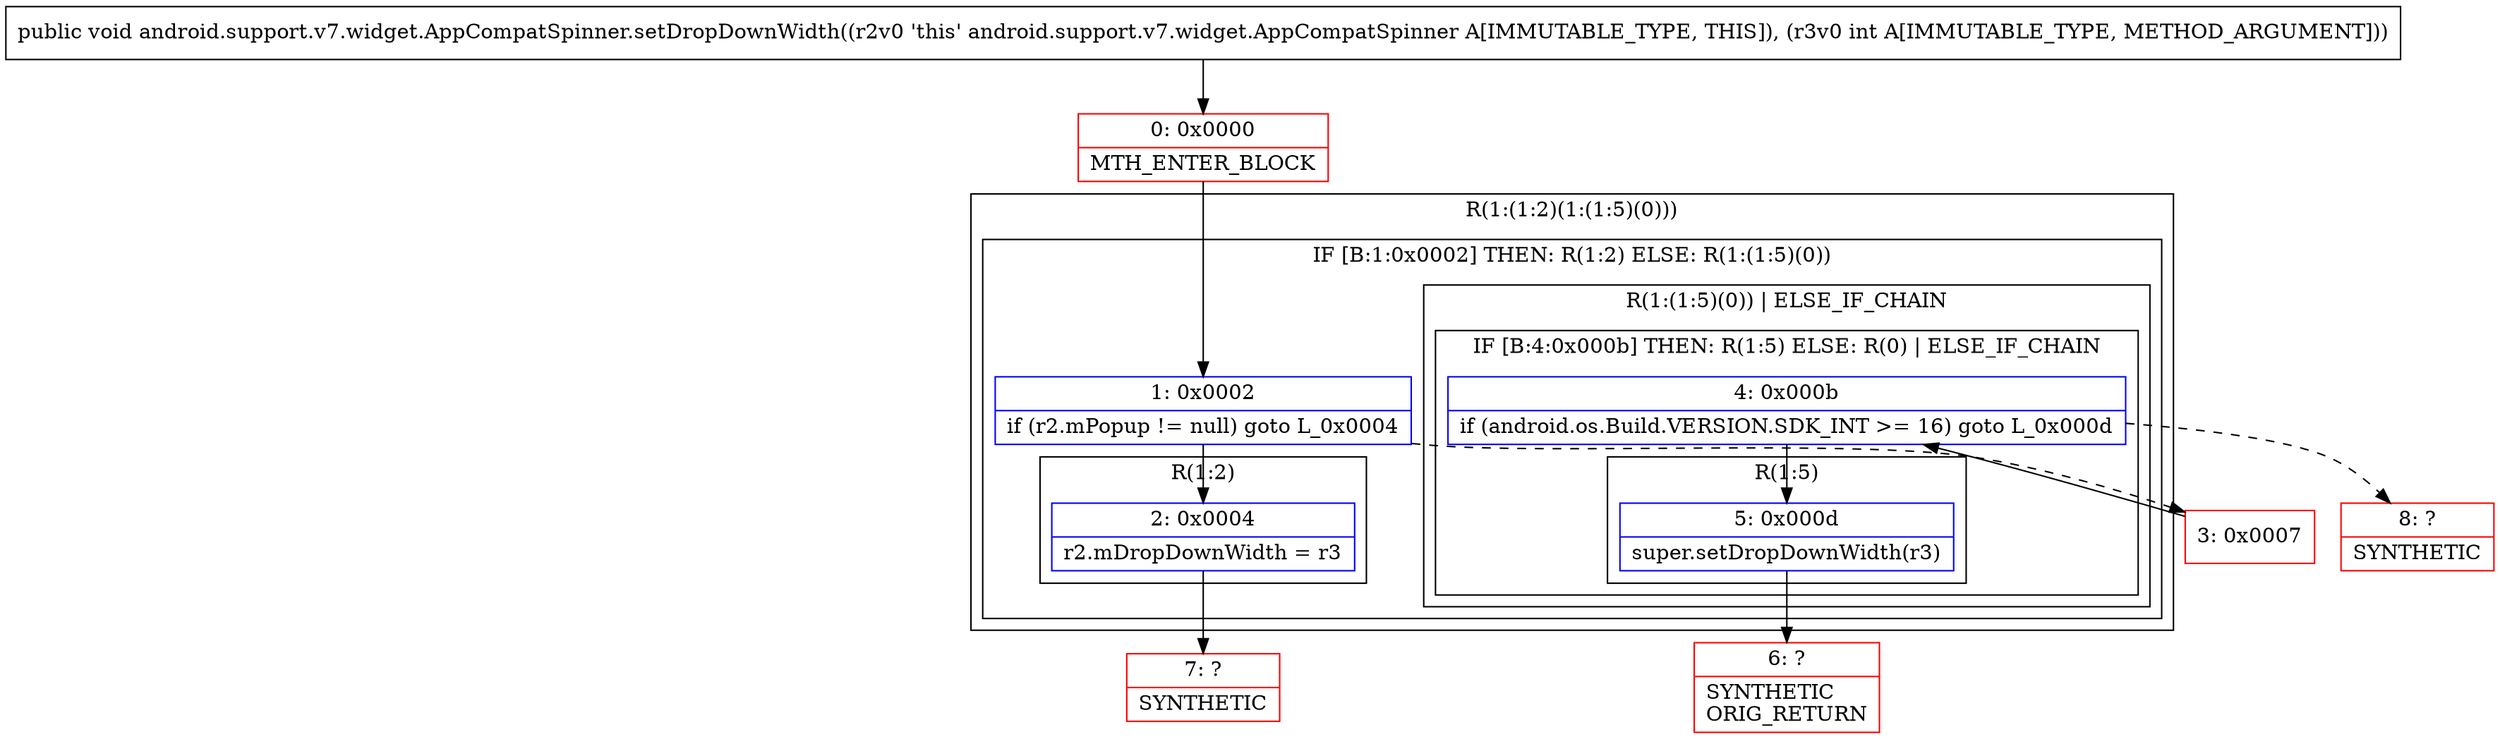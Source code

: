 digraph "CFG forandroid.support.v7.widget.AppCompatSpinner.setDropDownWidth(I)V" {
subgraph cluster_Region_1877371372 {
label = "R(1:(1:2)(1:(1:5)(0)))";
node [shape=record,color=blue];
subgraph cluster_IfRegion_1171690252 {
label = "IF [B:1:0x0002] THEN: R(1:2) ELSE: R(1:(1:5)(0))";
node [shape=record,color=blue];
Node_1 [shape=record,label="{1\:\ 0x0002|if (r2.mPopup != null) goto L_0x0004\l}"];
subgraph cluster_Region_1756567697 {
label = "R(1:2)";
node [shape=record,color=blue];
Node_2 [shape=record,label="{2\:\ 0x0004|r2.mDropDownWidth = r3\l}"];
}
subgraph cluster_Region_917377662 {
label = "R(1:(1:5)(0)) | ELSE_IF_CHAIN\l";
node [shape=record,color=blue];
subgraph cluster_IfRegion_1792779342 {
label = "IF [B:4:0x000b] THEN: R(1:5) ELSE: R(0) | ELSE_IF_CHAIN\l";
node [shape=record,color=blue];
Node_4 [shape=record,label="{4\:\ 0x000b|if (android.os.Build.VERSION.SDK_INT \>= 16) goto L_0x000d\l}"];
subgraph cluster_Region_459543786 {
label = "R(1:5)";
node [shape=record,color=blue];
Node_5 [shape=record,label="{5\:\ 0x000d|super.setDropDownWidth(r3)\l}"];
}
subgraph cluster_Region_1801707655 {
label = "R(0)";
node [shape=record,color=blue];
}
}
}
}
}
Node_0 [shape=record,color=red,label="{0\:\ 0x0000|MTH_ENTER_BLOCK\l}"];
Node_3 [shape=record,color=red,label="{3\:\ 0x0007}"];
Node_6 [shape=record,color=red,label="{6\:\ ?|SYNTHETIC\lORIG_RETURN\l}"];
Node_7 [shape=record,color=red,label="{7\:\ ?|SYNTHETIC\l}"];
Node_8 [shape=record,color=red,label="{8\:\ ?|SYNTHETIC\l}"];
MethodNode[shape=record,label="{public void android.support.v7.widget.AppCompatSpinner.setDropDownWidth((r2v0 'this' android.support.v7.widget.AppCompatSpinner A[IMMUTABLE_TYPE, THIS]), (r3v0 int A[IMMUTABLE_TYPE, METHOD_ARGUMENT])) }"];
MethodNode -> Node_0;
Node_1 -> Node_2;
Node_1 -> Node_3[style=dashed];
Node_2 -> Node_7;
Node_4 -> Node_5;
Node_4 -> Node_8[style=dashed];
Node_5 -> Node_6;
Node_0 -> Node_1;
Node_3 -> Node_4;
}

